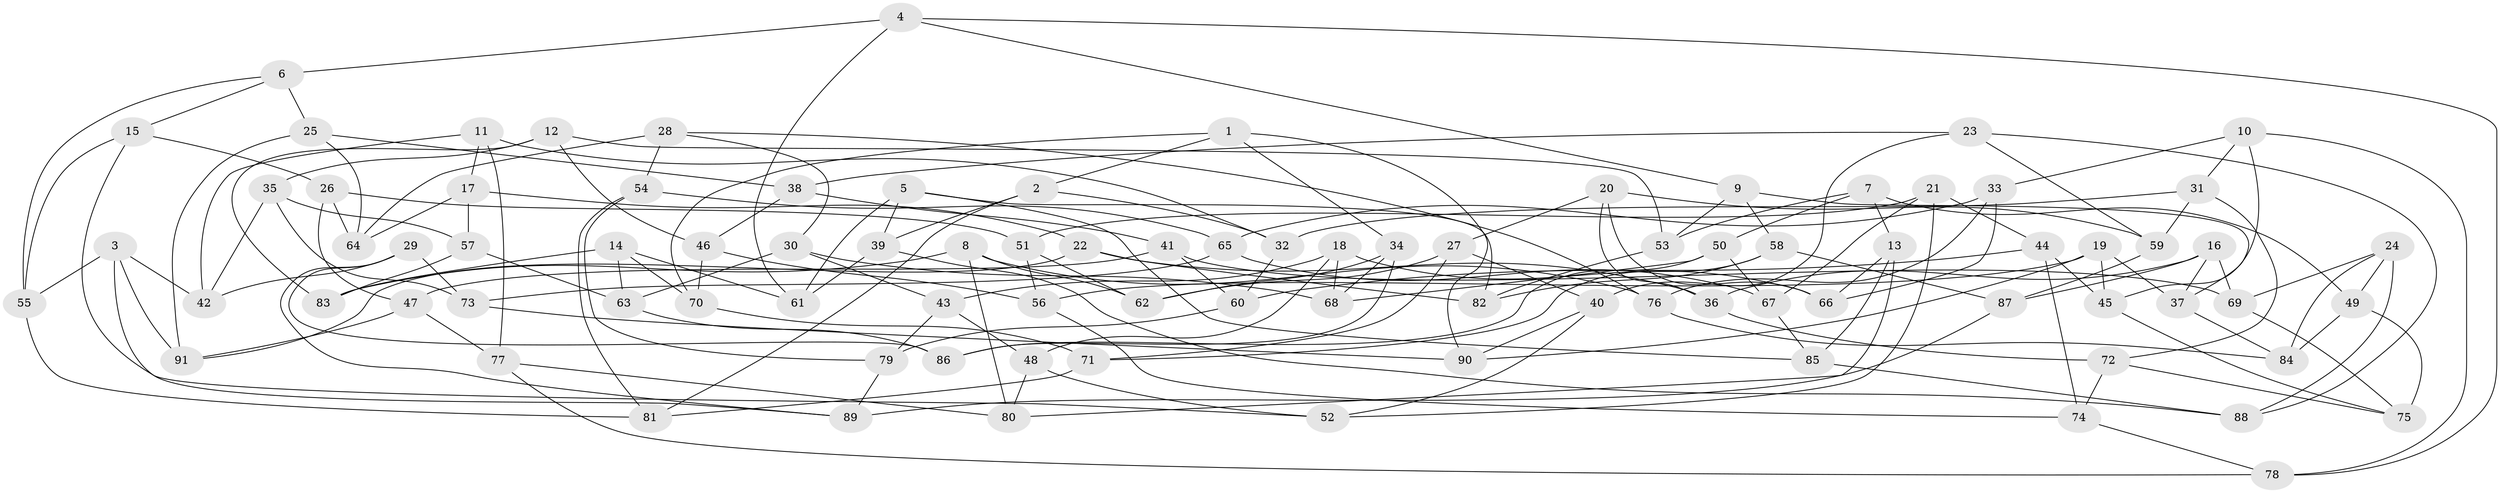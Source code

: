 // Generated by graph-tools (version 1.1) at 2025/03/03/09/25 03:03:07]
// undirected, 91 vertices, 182 edges
graph export_dot {
graph [start="1"]
  node [color=gray90,style=filled];
  1;
  2;
  3;
  4;
  5;
  6;
  7;
  8;
  9;
  10;
  11;
  12;
  13;
  14;
  15;
  16;
  17;
  18;
  19;
  20;
  21;
  22;
  23;
  24;
  25;
  26;
  27;
  28;
  29;
  30;
  31;
  32;
  33;
  34;
  35;
  36;
  37;
  38;
  39;
  40;
  41;
  42;
  43;
  44;
  45;
  46;
  47;
  48;
  49;
  50;
  51;
  52;
  53;
  54;
  55;
  56;
  57;
  58;
  59;
  60;
  61;
  62;
  63;
  64;
  65;
  66;
  67;
  68;
  69;
  70;
  71;
  72;
  73;
  74;
  75;
  76;
  77;
  78;
  79;
  80;
  81;
  82;
  83;
  84;
  85;
  86;
  87;
  88;
  89;
  90;
  91;
  1 -- 2;
  1 -- 90;
  1 -- 70;
  1 -- 34;
  2 -- 81;
  2 -- 39;
  2 -- 32;
  3 -- 42;
  3 -- 89;
  3 -- 55;
  3 -- 91;
  4 -- 61;
  4 -- 6;
  4 -- 9;
  4 -- 78;
  5 -- 82;
  5 -- 61;
  5 -- 85;
  5 -- 39;
  6 -- 25;
  6 -- 15;
  6 -- 55;
  7 -- 49;
  7 -- 50;
  7 -- 53;
  7 -- 13;
  8 -- 83;
  8 -- 76;
  8 -- 80;
  8 -- 62;
  9 -- 58;
  9 -- 37;
  9 -- 53;
  10 -- 45;
  10 -- 78;
  10 -- 33;
  10 -- 31;
  11 -- 32;
  11 -- 77;
  11 -- 17;
  11 -- 42;
  12 -- 53;
  12 -- 83;
  12 -- 35;
  12 -- 46;
  13 -- 66;
  13 -- 85;
  13 -- 80;
  14 -- 83;
  14 -- 61;
  14 -- 63;
  14 -- 70;
  15 -- 26;
  15 -- 55;
  15 -- 52;
  16 -- 37;
  16 -- 36;
  16 -- 87;
  16 -- 69;
  17 -- 22;
  17 -- 57;
  17 -- 64;
  18 -- 48;
  18 -- 43;
  18 -- 66;
  18 -- 68;
  19 -- 56;
  19 -- 37;
  19 -- 45;
  19 -- 90;
  20 -- 27;
  20 -- 36;
  20 -- 66;
  20 -- 59;
  21 -- 51;
  21 -- 52;
  21 -- 44;
  21 -- 67;
  22 -- 82;
  22 -- 91;
  22 -- 36;
  23 -- 40;
  23 -- 88;
  23 -- 59;
  23 -- 38;
  24 -- 88;
  24 -- 84;
  24 -- 49;
  24 -- 69;
  25 -- 38;
  25 -- 91;
  25 -- 64;
  26 -- 47;
  26 -- 64;
  26 -- 51;
  27 -- 71;
  27 -- 62;
  27 -- 40;
  28 -- 76;
  28 -- 54;
  28 -- 64;
  28 -- 30;
  29 -- 73;
  29 -- 86;
  29 -- 89;
  29 -- 42;
  30 -- 43;
  30 -- 68;
  30 -- 63;
  31 -- 32;
  31 -- 59;
  31 -- 72;
  32 -- 60;
  33 -- 76;
  33 -- 66;
  33 -- 65;
  34 -- 62;
  34 -- 68;
  34 -- 86;
  35 -- 57;
  35 -- 42;
  35 -- 73;
  36 -- 72;
  37 -- 84;
  38 -- 46;
  38 -- 41;
  39 -- 88;
  39 -- 61;
  40 -- 90;
  40 -- 52;
  41 -- 60;
  41 -- 69;
  41 -- 47;
  43 -- 48;
  43 -- 79;
  44 -- 45;
  44 -- 74;
  44 -- 60;
  45 -- 75;
  46 -- 70;
  46 -- 56;
  47 -- 77;
  47 -- 91;
  48 -- 52;
  48 -- 80;
  49 -- 75;
  49 -- 84;
  50 -- 68;
  50 -- 86;
  50 -- 67;
  51 -- 62;
  51 -- 56;
  53 -- 82;
  54 -- 81;
  54 -- 79;
  54 -- 65;
  55 -- 81;
  56 -- 74;
  57 -- 63;
  57 -- 83;
  58 -- 82;
  58 -- 87;
  58 -- 71;
  59 -- 87;
  60 -- 79;
  63 -- 86;
  65 -- 73;
  65 -- 67;
  67 -- 85;
  69 -- 75;
  70 -- 71;
  71 -- 81;
  72 -- 75;
  72 -- 74;
  73 -- 90;
  74 -- 78;
  76 -- 84;
  77 -- 78;
  77 -- 80;
  79 -- 89;
  85 -- 88;
  87 -- 89;
}
